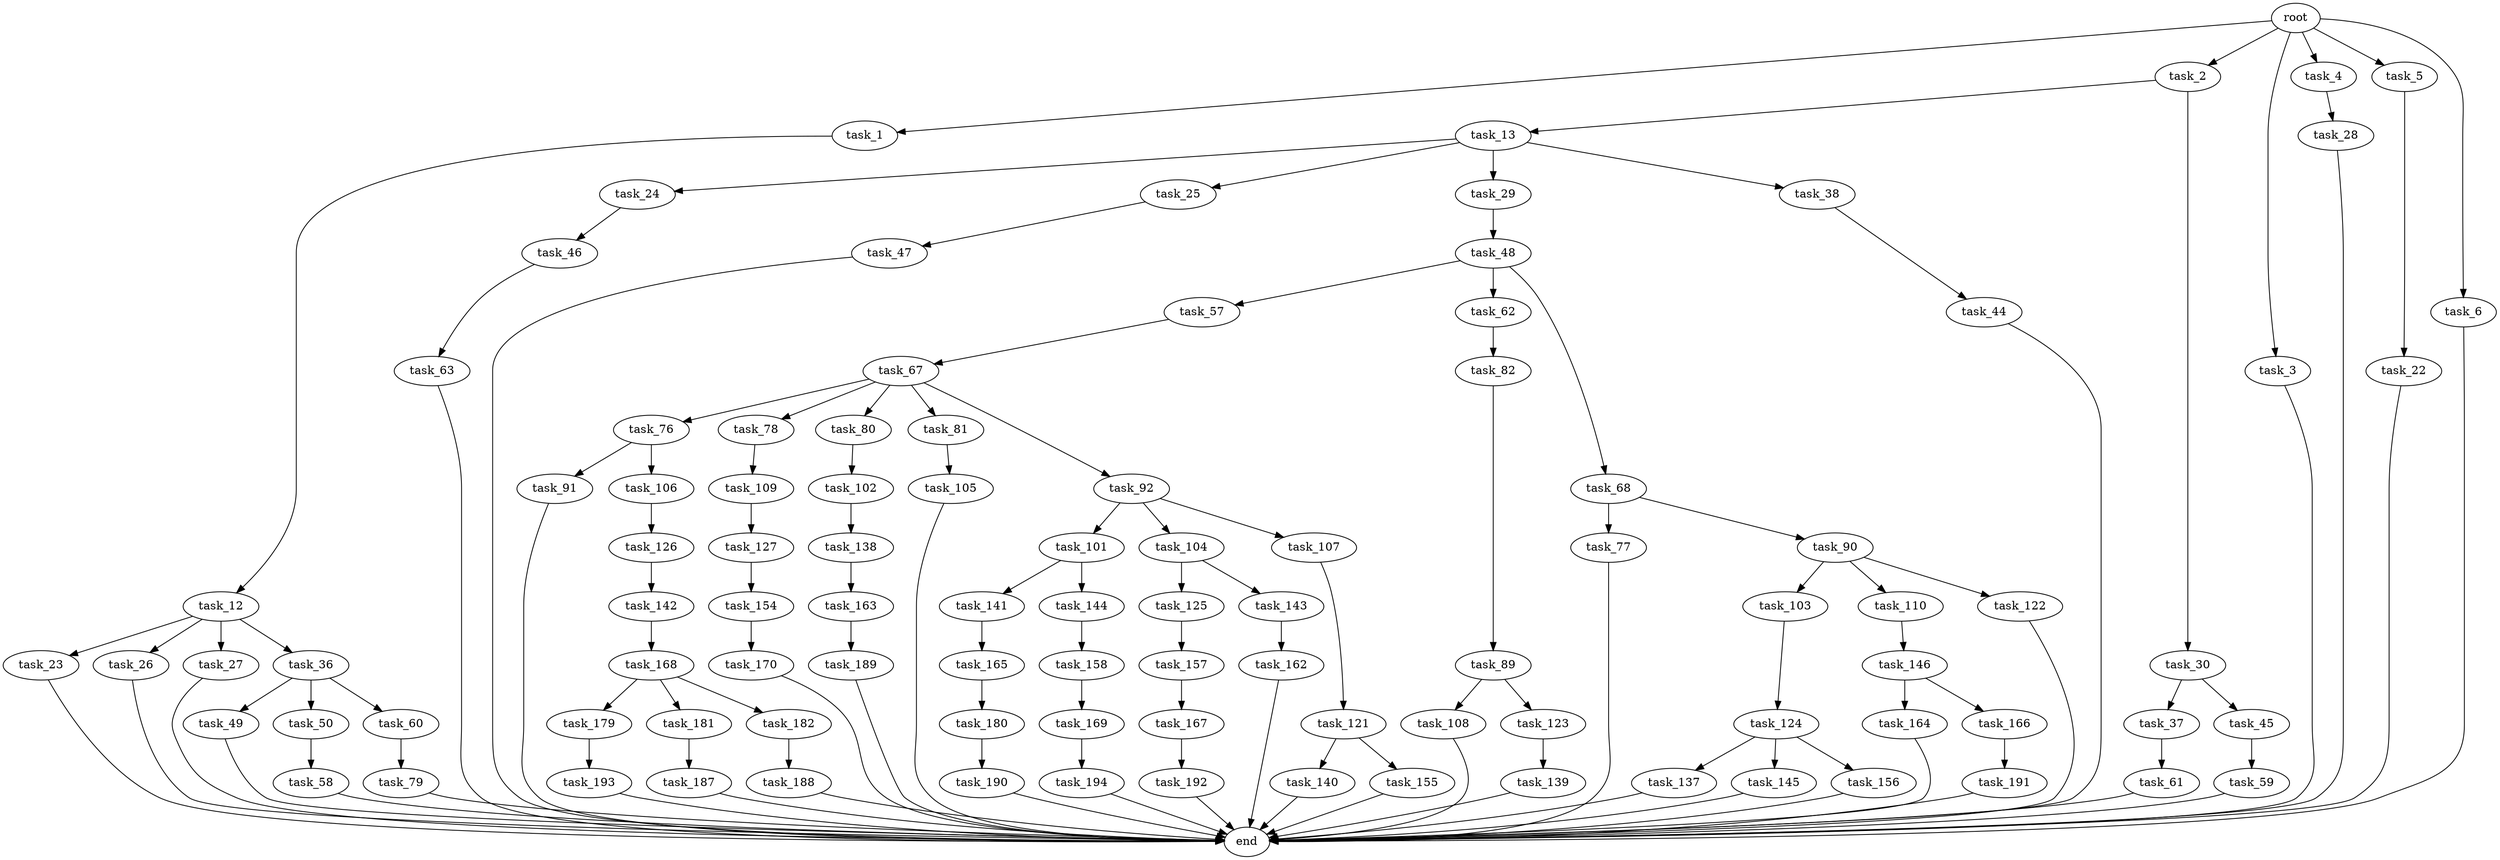 digraph G {
  root [size="0.000000"];
  task_1 [size="475379072831.000000"];
  task_2 [size="19740161802.000000"];
  task_3 [size="1135570258768.000000"];
  task_4 [size="1073741824000.000000"];
  task_5 [size="28991029248.000000"];
  task_6 [size="68719476736.000000"];
  task_12 [size="782757789696.000000"];
  task_13 [size="1073741824000.000000"];
  task_22 [size="10098180568.000000"];
  task_23 [size="6386457841.000000"];
  task_24 [size="1682489508.000000"];
  task_25 [size="1151061119972.000000"];
  task_26 [size="12718244677.000000"];
  task_27 [size="4292810667.000000"];
  task_28 [size="1597923590.000000"];
  task_29 [size="1180192080.000000"];
  task_30 [size="2239427574.000000"];
  task_36 [size="68719476736.000000"];
  task_37 [size="13904145030.000000"];
  task_38 [size="1263030308950.000000"];
  task_44 [size="318376843951.000000"];
  task_45 [size="98851283463.000000"];
  task_46 [size="618180077967.000000"];
  task_47 [size="424913481299.000000"];
  task_48 [size="7238817982.000000"];
  task_49 [size="73846521532.000000"];
  task_50 [size="368293445632.000000"];
  task_57 [size="1237477043534.000000"];
  task_58 [size="293898978511.000000"];
  task_59 [size="782757789696.000000"];
  task_60 [size="1073741824000.000000"];
  task_61 [size="157627918332.000000"];
  task_62 [size="16372760382.000000"];
  task_63 [size="368293445632.000000"];
  task_67 [size="552239947878.000000"];
  task_68 [size="18056473993.000000"];
  task_76 [size="635808822073.000000"];
  task_77 [size="304968319053.000000"];
  task_78 [size="782757789696.000000"];
  task_79 [size="231928233984.000000"];
  task_80 [size="9538157838.000000"];
  task_81 [size="6715373225.000000"];
  task_82 [size="23751760108.000000"];
  task_89 [size="24327915614.000000"];
  task_90 [size="782757789696.000000"];
  task_91 [size="223472167688.000000"];
  task_92 [size="10619708715.000000"];
  task_101 [size="13664771563.000000"];
  task_102 [size="4296983460.000000"];
  task_103 [size="549755813888.000000"];
  task_104 [size="782757789696.000000"];
  task_105 [size="1247907753.000000"];
  task_106 [size="587308067064.000000"];
  task_107 [size="368293445632.000000"];
  task_108 [size="22422144383.000000"];
  task_109 [size="40441517228.000000"];
  task_110 [size="19605115119.000000"];
  task_121 [size="224093050886.000000"];
  task_122 [size="11499026003.000000"];
  task_123 [size="6381068688.000000"];
  task_124 [size="8589934592.000000"];
  task_125 [size="341470898440.000000"];
  task_126 [size="386945663937.000000"];
  task_127 [size="123485283243.000000"];
  task_137 [size="8589934592.000000"];
  task_138 [size="28991029248.000000"];
  task_139 [size="5800234875.000000"];
  task_140 [size="782757789696.000000"];
  task_141 [size="110685626187.000000"];
  task_142 [size="3591679433.000000"];
  task_143 [size="6239354089.000000"];
  task_144 [size="476184254873.000000"];
  task_145 [size="9759456475.000000"];
  task_146 [size="11364314548.000000"];
  task_154 [size="134217728000.000000"];
  task_155 [size="170133024825.000000"];
  task_156 [size="567365784070.000000"];
  task_157 [size="1073741824000.000000"];
  task_158 [size="3788238418.000000"];
  task_162 [size="23553651027.000000"];
  task_163 [size="8589934592.000000"];
  task_164 [size="3908767952.000000"];
  task_165 [size="231928233984.000000"];
  task_166 [size="12812788883.000000"];
  task_167 [size="33303840117.000000"];
  task_168 [size="1327618842.000000"];
  task_169 [size="134217728000.000000"];
  task_170 [size="6359697428.000000"];
  task_179 [size="28340810551.000000"];
  task_180 [size="6670898479.000000"];
  task_181 [size="27373659956.000000"];
  task_182 [size="8589934592.000000"];
  task_187 [size="28096096888.000000"];
  task_188 [size="25929199782.000000"];
  task_189 [size="13612480362.000000"];
  task_190 [size="1073741824000.000000"];
  task_191 [size="16621215910.000000"];
  task_192 [size="134217728000.000000"];
  task_193 [size="74627128342.000000"];
  task_194 [size="38617975340.000000"];
  end [size="0.000000"];

  root -> task_1 [size="1.000000"];
  root -> task_2 [size="1.000000"];
  root -> task_3 [size="1.000000"];
  root -> task_4 [size="1.000000"];
  root -> task_5 [size="1.000000"];
  root -> task_6 [size="1.000000"];
  task_1 -> task_12 [size="301989888.000000"];
  task_2 -> task_13 [size="679477248.000000"];
  task_2 -> task_30 [size="679477248.000000"];
  task_3 -> end [size="1.000000"];
  task_4 -> task_28 [size="838860800.000000"];
  task_5 -> task_22 [size="75497472.000000"];
  task_6 -> end [size="1.000000"];
  task_12 -> task_23 [size="679477248.000000"];
  task_12 -> task_26 [size="679477248.000000"];
  task_12 -> task_27 [size="679477248.000000"];
  task_12 -> task_36 [size="679477248.000000"];
  task_13 -> task_24 [size="838860800.000000"];
  task_13 -> task_25 [size="838860800.000000"];
  task_13 -> task_29 [size="838860800.000000"];
  task_13 -> task_38 [size="838860800.000000"];
  task_22 -> end [size="1.000000"];
  task_23 -> end [size="1.000000"];
  task_24 -> task_46 [size="33554432.000000"];
  task_25 -> task_47 [size="838860800.000000"];
  task_26 -> end [size="1.000000"];
  task_27 -> end [size="1.000000"];
  task_28 -> end [size="1.000000"];
  task_29 -> task_48 [size="33554432.000000"];
  task_30 -> task_37 [size="75497472.000000"];
  task_30 -> task_45 [size="75497472.000000"];
  task_36 -> task_49 [size="134217728.000000"];
  task_36 -> task_50 [size="134217728.000000"];
  task_36 -> task_60 [size="134217728.000000"];
  task_37 -> task_61 [size="301989888.000000"];
  task_38 -> task_44 [size="838860800.000000"];
  task_44 -> end [size="1.000000"];
  task_45 -> task_59 [size="75497472.000000"];
  task_46 -> task_63 [size="679477248.000000"];
  task_47 -> end [size="1.000000"];
  task_48 -> task_57 [size="134217728.000000"];
  task_48 -> task_62 [size="134217728.000000"];
  task_48 -> task_68 [size="134217728.000000"];
  task_49 -> end [size="1.000000"];
  task_50 -> task_58 [size="411041792.000000"];
  task_57 -> task_67 [size="838860800.000000"];
  task_58 -> end [size="1.000000"];
  task_59 -> end [size="1.000000"];
  task_60 -> task_79 [size="838860800.000000"];
  task_61 -> end [size="1.000000"];
  task_62 -> task_82 [size="838860800.000000"];
  task_63 -> end [size="1.000000"];
  task_67 -> task_76 [size="411041792.000000"];
  task_67 -> task_78 [size="411041792.000000"];
  task_67 -> task_80 [size="411041792.000000"];
  task_67 -> task_81 [size="411041792.000000"];
  task_67 -> task_92 [size="411041792.000000"];
  task_68 -> task_77 [size="536870912.000000"];
  task_68 -> task_90 [size="536870912.000000"];
  task_76 -> task_91 [size="411041792.000000"];
  task_76 -> task_106 [size="411041792.000000"];
  task_77 -> end [size="1.000000"];
  task_78 -> task_109 [size="679477248.000000"];
  task_79 -> end [size="1.000000"];
  task_80 -> task_102 [size="209715200.000000"];
  task_81 -> task_105 [size="411041792.000000"];
  task_82 -> task_89 [size="838860800.000000"];
  task_89 -> task_108 [size="838860800.000000"];
  task_89 -> task_123 [size="838860800.000000"];
  task_90 -> task_103 [size="679477248.000000"];
  task_90 -> task_110 [size="679477248.000000"];
  task_90 -> task_122 [size="679477248.000000"];
  task_91 -> end [size="1.000000"];
  task_92 -> task_101 [size="838860800.000000"];
  task_92 -> task_104 [size="838860800.000000"];
  task_92 -> task_107 [size="838860800.000000"];
  task_101 -> task_141 [size="679477248.000000"];
  task_101 -> task_144 [size="679477248.000000"];
  task_102 -> task_138 [size="301989888.000000"];
  task_103 -> task_124 [size="536870912.000000"];
  task_104 -> task_125 [size="679477248.000000"];
  task_104 -> task_143 [size="679477248.000000"];
  task_105 -> end [size="1.000000"];
  task_106 -> task_126 [size="679477248.000000"];
  task_107 -> task_121 [size="411041792.000000"];
  task_108 -> end [size="1.000000"];
  task_109 -> task_127 [size="838860800.000000"];
  task_110 -> task_146 [size="411041792.000000"];
  task_121 -> task_140 [size="301989888.000000"];
  task_121 -> task_155 [size="301989888.000000"];
  task_122 -> end [size="1.000000"];
  task_123 -> task_139 [size="134217728.000000"];
  task_124 -> task_137 [size="33554432.000000"];
  task_124 -> task_145 [size="33554432.000000"];
  task_124 -> task_156 [size="33554432.000000"];
  task_125 -> task_157 [size="411041792.000000"];
  task_126 -> task_142 [size="536870912.000000"];
  task_127 -> task_154 [size="134217728.000000"];
  task_137 -> end [size="1.000000"];
  task_138 -> task_163 [size="75497472.000000"];
  task_139 -> end [size="1.000000"];
  task_140 -> end [size="1.000000"];
  task_141 -> task_165 [size="75497472.000000"];
  task_142 -> task_168 [size="134217728.000000"];
  task_143 -> task_162 [size="209715200.000000"];
  task_144 -> task_158 [size="411041792.000000"];
  task_145 -> end [size="1.000000"];
  task_146 -> task_164 [size="536870912.000000"];
  task_146 -> task_166 [size="536870912.000000"];
  task_154 -> task_170 [size="209715200.000000"];
  task_155 -> end [size="1.000000"];
  task_156 -> end [size="1.000000"];
  task_157 -> task_167 [size="838860800.000000"];
  task_158 -> task_169 [size="134217728.000000"];
  task_162 -> end [size="1.000000"];
  task_163 -> task_189 [size="33554432.000000"];
  task_164 -> end [size="1.000000"];
  task_165 -> task_180 [size="301989888.000000"];
  task_166 -> task_191 [size="209715200.000000"];
  task_167 -> task_192 [size="33554432.000000"];
  task_168 -> task_179 [size="134217728.000000"];
  task_168 -> task_181 [size="134217728.000000"];
  task_168 -> task_182 [size="134217728.000000"];
  task_169 -> task_194 [size="209715200.000000"];
  task_170 -> end [size="1.000000"];
  task_179 -> task_193 [size="75497472.000000"];
  task_180 -> task_190 [size="301989888.000000"];
  task_181 -> task_187 [size="33554432.000000"];
  task_182 -> task_188 [size="33554432.000000"];
  task_187 -> end [size="1.000000"];
  task_188 -> end [size="1.000000"];
  task_189 -> end [size="1.000000"];
  task_190 -> end [size="1.000000"];
  task_191 -> end [size="1.000000"];
  task_192 -> end [size="1.000000"];
  task_193 -> end [size="1.000000"];
  task_194 -> end [size="1.000000"];
}
